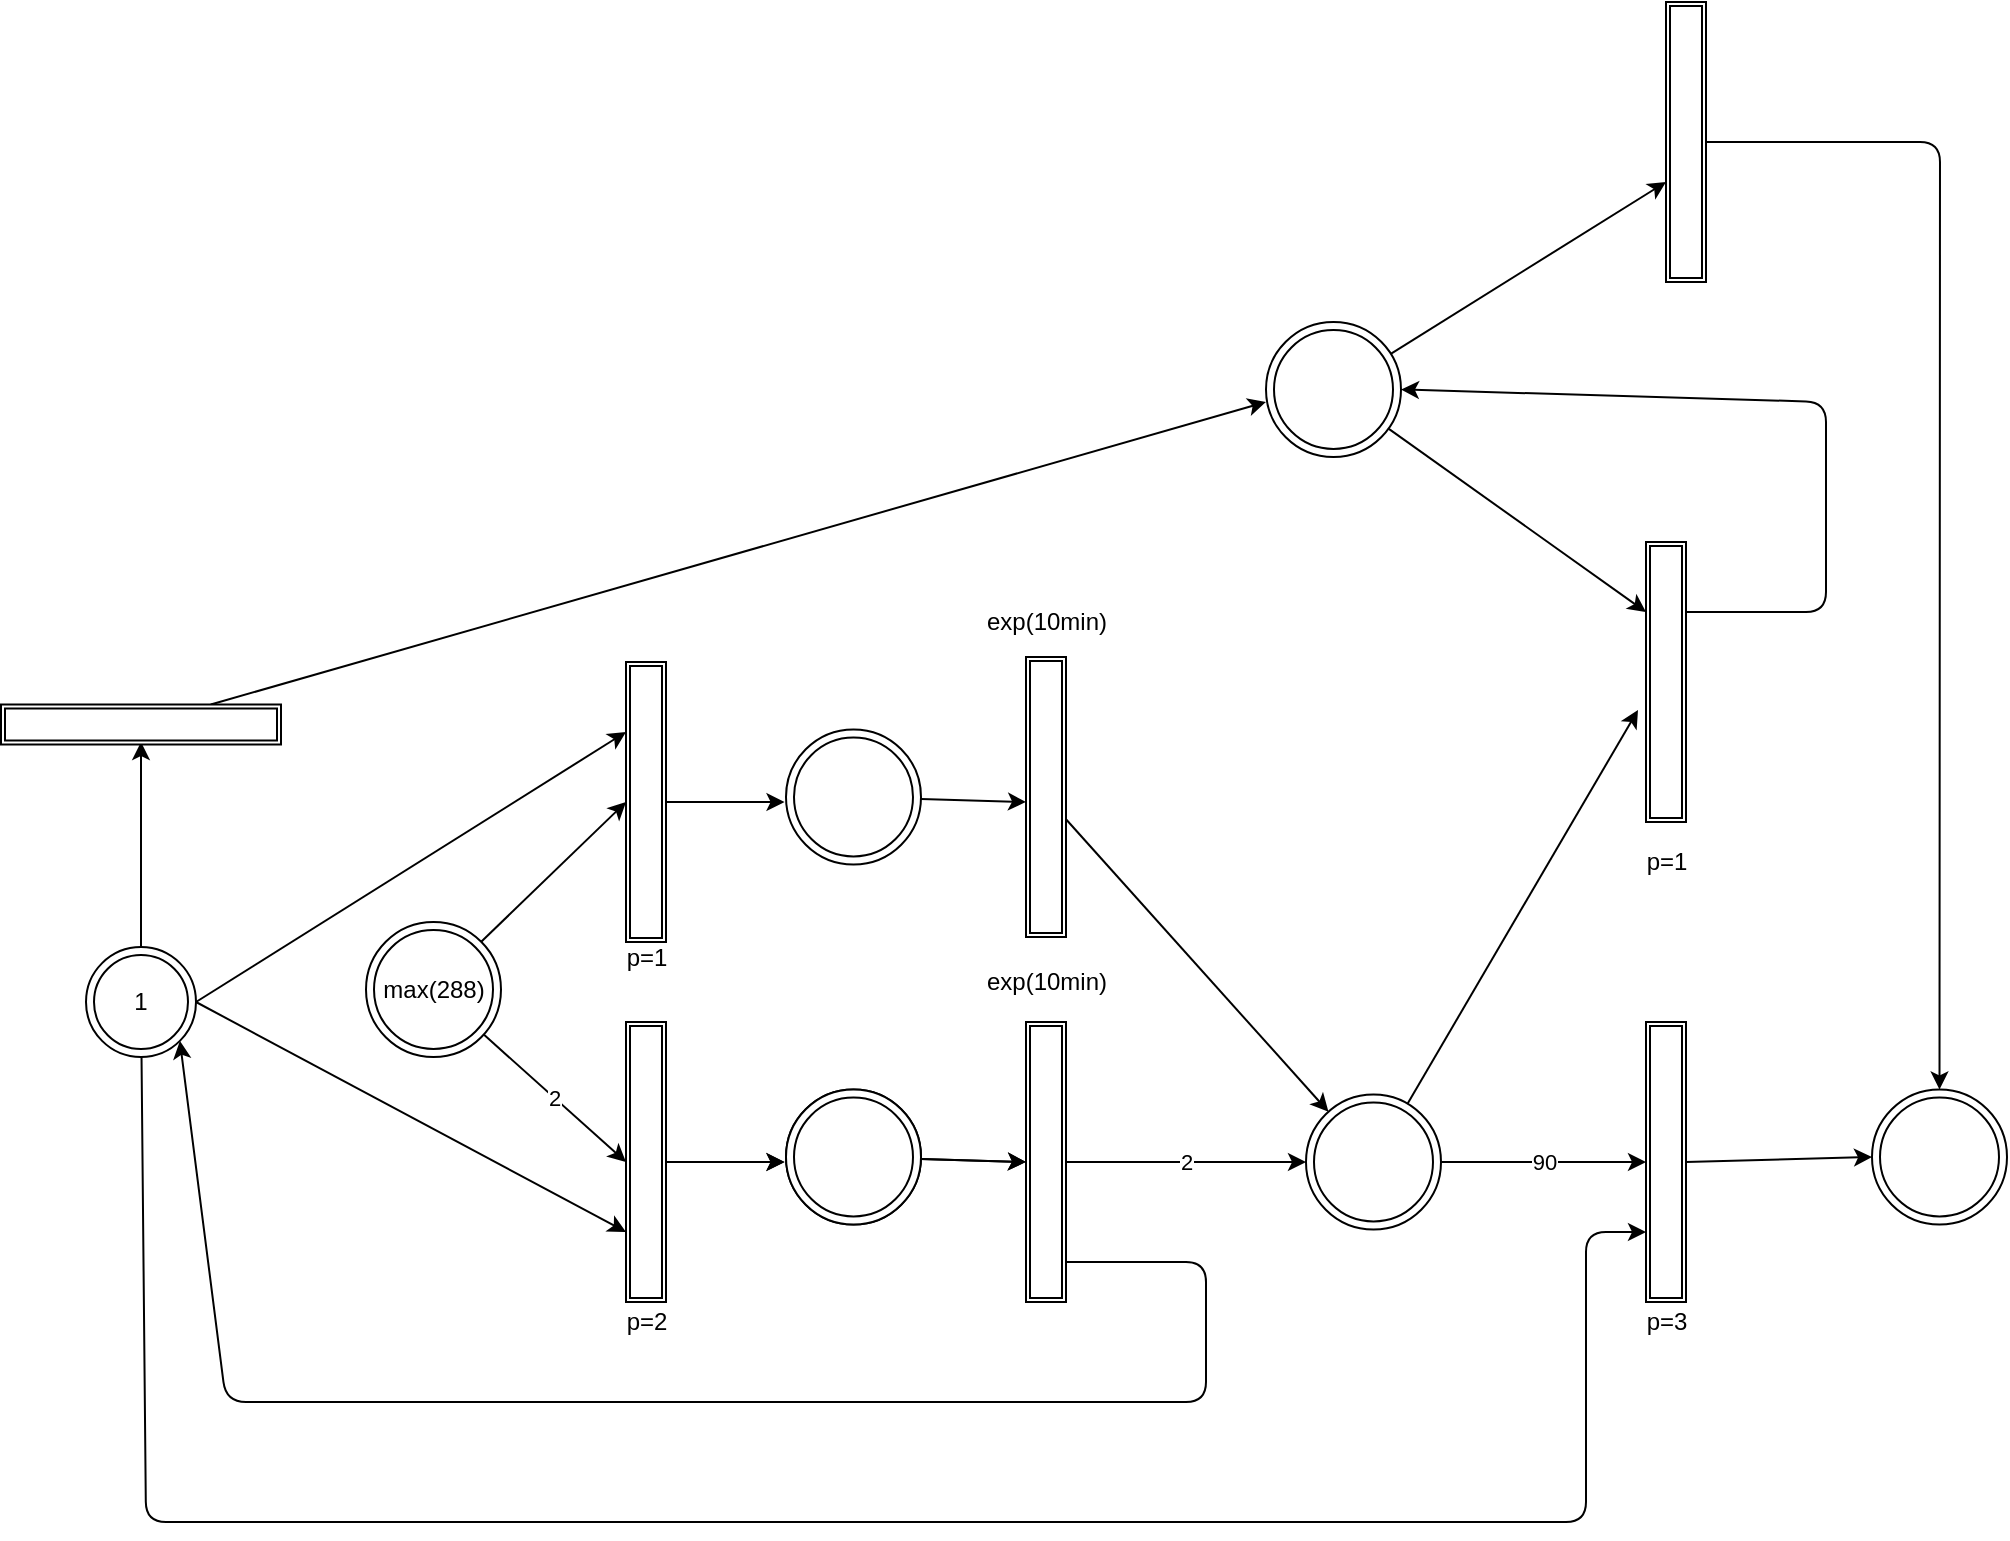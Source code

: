 <mxfile>
    <diagram id="c87qXy51VqpFD1b8CfQG" name="Page-1">
        <mxGraphModel dx="2366" dy="2217" grid="1" gridSize="10" guides="1" tooltips="1" connect="1" arrows="1" fold="1" page="1" pageScale="1" pageWidth="850" pageHeight="1100" math="0" shadow="0">
            <root>
                <mxCell id="0"/>
                <mxCell id="1" parent="0"/>
                <mxCell id="10" style="edgeStyle=none;html=1;entryX=-0.011;entryY=0.537;entryDx=0;entryDy=0;entryPerimeter=0;" edge="1" parent="1" source="3" target="9">
                    <mxGeometry relative="1" as="geometry">
                        <mxPoint x="-80" y="228" as="targetPoint"/>
                    </mxGeometry>
                </mxCell>
                <mxCell id="3" value="" style="shape=ext;double=1;rounded=0;whiteSpace=wrap;html=1;" vertex="1" parent="1">
                    <mxGeometry x="-160" y="160" width="20" height="140" as="geometry"/>
                </mxCell>
                <mxCell id="34" style="edgeStyle=none;html=1;entryX=0;entryY=0.75;entryDx=0;entryDy=0;" edge="1" parent="1" source="4" target="24">
                    <mxGeometry relative="1" as="geometry">
                        <Array as="points">
                            <mxPoint x="-400" y="410"/>
                            <mxPoint x="320" y="410"/>
                            <mxPoint x="320" y="265"/>
                        </Array>
                    </mxGeometry>
                </mxCell>
                <mxCell id="51" style="edgeStyle=none;html=1;exitX=1;exitY=0.5;exitDx=0;exitDy=0;entryX=0;entryY=0.25;entryDx=0;entryDy=0;" edge="1" parent="1" source="4" target="41">
                    <mxGeometry relative="1" as="geometry"/>
                </mxCell>
                <mxCell id="52" style="edgeStyle=none;html=1;exitX=1;exitY=0.5;exitDx=0;exitDy=0;entryX=0;entryY=0.75;entryDx=0;entryDy=0;" edge="1" parent="1" source="4" target="36">
                    <mxGeometry relative="1" as="geometry"/>
                </mxCell>
                <mxCell id="55" style="edgeStyle=none;html=1;" edge="1" parent="1" source="4">
                    <mxGeometry relative="1" as="geometry">
                        <mxPoint x="-402.5" y="20" as="targetPoint"/>
                    </mxGeometry>
                </mxCell>
                <mxCell id="4" value="1" style="ellipse;shape=doubleEllipse;whiteSpace=wrap;html=1;aspect=fixed;" vertex="1" parent="1">
                    <mxGeometry x="-430" y="122.5" width="55" height="55" as="geometry"/>
                </mxCell>
                <mxCell id="7" value="2" style="edgeStyle=none;html=1;entryX=0;entryY=0.5;entryDx=0;entryDy=0;" edge="1" parent="1" source="6" target="3">
                    <mxGeometry relative="1" as="geometry"/>
                </mxCell>
                <mxCell id="46" style="edgeStyle=none;html=1;exitX=1;exitY=0;exitDx=0;exitDy=0;entryX=0;entryY=0.5;entryDx=0;entryDy=0;" edge="1" parent="1" source="6" target="41">
                    <mxGeometry relative="1" as="geometry"/>
                </mxCell>
                <mxCell id="6" value="max(288)" style="ellipse;shape=doubleEllipse;whiteSpace=wrap;html=1;aspect=fixed;" vertex="1" parent="1">
                    <mxGeometry x="-290" y="110" width="67.5" height="67.5" as="geometry"/>
                </mxCell>
                <mxCell id="14" style="edgeStyle=none;html=1;entryX=0;entryY=0.5;entryDx=0;entryDy=0;" edge="1" parent="1" source="9" target="15">
                    <mxGeometry relative="1" as="geometry">
                        <mxPoint x="40" y="227.5" as="targetPoint"/>
                    </mxGeometry>
                </mxCell>
                <mxCell id="9" value="" style="ellipse;shape=doubleEllipse;whiteSpace=wrap;html=1;aspect=fixed;" vertex="1" parent="1">
                    <mxGeometry x="-80" y="193.75" width="67.5" height="67.5" as="geometry"/>
                </mxCell>
                <mxCell id="16" style="edgeStyle=none;html=1;entryX=1;entryY=1;entryDx=0;entryDy=0;exitX=1;exitY=0.857;exitDx=0;exitDy=0;exitPerimeter=0;" edge="1" parent="1" source="15" target="4">
                    <mxGeometry relative="1" as="geometry">
                        <Array as="points">
                            <mxPoint x="130" y="280"/>
                            <mxPoint x="130" y="350"/>
                            <mxPoint x="-360" y="350"/>
                        </Array>
                    </mxGeometry>
                </mxCell>
                <mxCell id="17" value="2" style="edgeStyle=none;html=1;" edge="1" parent="1" source="15">
                    <mxGeometry relative="1" as="geometry">
                        <mxPoint x="180" y="230" as="targetPoint"/>
                    </mxGeometry>
                </mxCell>
                <mxCell id="15" value="" style="shape=ext;double=1;rounded=0;whiteSpace=wrap;html=1;" vertex="1" parent="1">
                    <mxGeometry x="40" y="160" width="20" height="140" as="geometry"/>
                </mxCell>
                <mxCell id="25" value="90" style="edgeStyle=none;html=1;" edge="1" parent="1" source="18" target="24">
                    <mxGeometry relative="1" as="geometry"/>
                </mxCell>
                <mxCell id="54" style="edgeStyle=none;html=1;entryX=-0.2;entryY=0.6;entryDx=0;entryDy=0;entryPerimeter=0;" edge="1" parent="1" source="18" target="53">
                    <mxGeometry relative="1" as="geometry"/>
                </mxCell>
                <mxCell id="18" value="" style="ellipse;shape=doubleEllipse;whiteSpace=wrap;html=1;aspect=fixed;" vertex="1" parent="1">
                    <mxGeometry x="180" y="196.25" width="67.5" height="67.5" as="geometry"/>
                </mxCell>
                <mxCell id="19" value="exp(10min)" style="text;html=1;align=center;verticalAlign=middle;resizable=0;points=[];autosize=1;strokeColor=none;fillColor=none;" vertex="1" parent="1">
                    <mxGeometry x="10" y="130" width="80" height="20" as="geometry"/>
                </mxCell>
                <mxCell id="29" style="edgeStyle=none;html=1;exitX=1;exitY=0.5;exitDx=0;exitDy=0;entryX=0;entryY=0.5;entryDx=0;entryDy=0;" edge="1" parent="1" source="24" target="30">
                    <mxGeometry relative="1" as="geometry">
                        <mxPoint x="213.5" y="410.0" as="targetPoint"/>
                    </mxGeometry>
                </mxCell>
                <mxCell id="24" value="" style="shape=ext;double=1;rounded=0;whiteSpace=wrap;html=1;rotation=0;" vertex="1" parent="1">
                    <mxGeometry x="350" y="160" width="20" height="140" as="geometry"/>
                </mxCell>
                <mxCell id="28" value="p=3" style="text;html=1;align=center;verticalAlign=middle;resizable=0;points=[];autosize=1;strokeColor=none;fillColor=none;" vertex="1" parent="1">
                    <mxGeometry x="340" y="300" width="40" height="20" as="geometry"/>
                </mxCell>
                <mxCell id="30" value="" style="ellipse;shape=doubleEllipse;whiteSpace=wrap;html=1;aspect=fixed;" vertex="1" parent="1">
                    <mxGeometry x="463" y="193.75" width="67.5" height="67.5" as="geometry"/>
                </mxCell>
                <mxCell id="36" value="" style="shape=ext;double=1;rounded=0;whiteSpace=wrap;html=1;" vertex="1" parent="1">
                    <mxGeometry x="-160" y="160" width="20" height="140" as="geometry"/>
                </mxCell>
                <mxCell id="37" value="" style="ellipse;shape=doubleEllipse;whiteSpace=wrap;html=1;aspect=fixed;" vertex="1" parent="1">
                    <mxGeometry x="-80" y="193.75" width="67.5" height="67.5" as="geometry"/>
                </mxCell>
                <mxCell id="38" style="edgeStyle=none;html=1;entryX=-0.011;entryY=0.537;entryDx=0;entryDy=0;entryPerimeter=0;" edge="1" source="36" target="37" parent="1">
                    <mxGeometry relative="1" as="geometry">
                        <mxPoint x="-80" y="228" as="targetPoint"/>
                    </mxGeometry>
                </mxCell>
                <mxCell id="39" style="edgeStyle=none;html=1;entryX=0;entryY=0.5;entryDx=0;entryDy=0;" edge="1" source="37" parent="1">
                    <mxGeometry relative="1" as="geometry">
                        <mxPoint x="40" y="230" as="targetPoint"/>
                    </mxGeometry>
                </mxCell>
                <mxCell id="40" value="exp(10min)" style="text;html=1;align=center;verticalAlign=middle;resizable=0;points=[];autosize=1;strokeColor=none;fillColor=none;" vertex="1" parent="1">
                    <mxGeometry x="10" y="-50" width="80" height="20" as="geometry"/>
                </mxCell>
                <mxCell id="41" value="" style="shape=ext;double=1;rounded=0;whiteSpace=wrap;html=1;" vertex="1" parent="1">
                    <mxGeometry x="-160" y="-20" width="20" height="140" as="geometry"/>
                </mxCell>
                <mxCell id="42" value="" style="ellipse;shape=doubleEllipse;whiteSpace=wrap;html=1;aspect=fixed;" vertex="1" parent="1">
                    <mxGeometry x="-80" y="13.75" width="67.5" height="67.5" as="geometry"/>
                </mxCell>
                <mxCell id="43" style="edgeStyle=none;html=1;entryX=-0.011;entryY=0.537;entryDx=0;entryDy=0;entryPerimeter=0;" edge="1" parent="1" source="41" target="42">
                    <mxGeometry relative="1" as="geometry">
                        <mxPoint x="-80" y="48" as="targetPoint"/>
                    </mxGeometry>
                </mxCell>
                <mxCell id="44" style="edgeStyle=none;html=1;entryX=0;entryY=0.5;entryDx=0;entryDy=0;" edge="1" parent="1" source="42">
                    <mxGeometry relative="1" as="geometry">
                        <mxPoint x="40" y="50" as="targetPoint"/>
                    </mxGeometry>
                </mxCell>
                <mxCell id="47" style="edgeStyle=none;html=1;" edge="1" parent="1" source="45" target="18">
                    <mxGeometry relative="1" as="geometry"/>
                </mxCell>
                <mxCell id="45" value="" style="shape=ext;double=1;rounded=0;whiteSpace=wrap;html=1;" vertex="1" parent="1">
                    <mxGeometry x="40" y="-22.5" width="20" height="140" as="geometry"/>
                </mxCell>
                <mxCell id="48" value="p=2" style="text;html=1;align=center;verticalAlign=middle;resizable=0;points=[];autosize=1;strokeColor=none;fillColor=none;" vertex="1" parent="1">
                    <mxGeometry x="-170" y="300" width="40" height="20" as="geometry"/>
                </mxCell>
                <mxCell id="62" style="edgeStyle=none;html=1;exitX=1;exitY=0.25;exitDx=0;exitDy=0;entryX=1;entryY=0.5;entryDx=0;entryDy=0;" edge="1" parent="1" source="53" target="59">
                    <mxGeometry relative="1" as="geometry">
                        <mxPoint x="430" y="-150" as="targetPoint"/>
                        <Array as="points">
                            <mxPoint x="440" y="-45"/>
                            <mxPoint x="440" y="-150"/>
                        </Array>
                    </mxGeometry>
                </mxCell>
                <mxCell id="53" value="" style="shape=ext;double=1;rounded=0;whiteSpace=wrap;html=1;rotation=0;" vertex="1" parent="1">
                    <mxGeometry x="350" y="-80" width="20" height="140" as="geometry"/>
                </mxCell>
                <mxCell id="58" style="edgeStyle=none;html=1;" edge="1" parent="1" source="56">
                    <mxGeometry relative="1" as="geometry">
                        <mxPoint x="160" y="-150" as="targetPoint"/>
                    </mxGeometry>
                </mxCell>
                <mxCell id="56" value="" style="shape=ext;double=1;rounded=0;whiteSpace=wrap;html=1;rotation=90;" vertex="1" parent="1">
                    <mxGeometry x="-412.5" y="-58.75" width="20" height="140" as="geometry"/>
                </mxCell>
                <mxCell id="57" value="p=1" style="text;html=1;align=center;verticalAlign=middle;resizable=0;points=[];autosize=1;strokeColor=none;fillColor=none;" vertex="1" parent="1">
                    <mxGeometry x="-170" y="117.5" width="40" height="20" as="geometry"/>
                </mxCell>
                <mxCell id="60" style="edgeStyle=none;html=1;entryX=0;entryY=0.25;entryDx=0;entryDy=0;" edge="1" parent="1" source="59" target="53">
                    <mxGeometry relative="1" as="geometry"/>
                </mxCell>
                <mxCell id="64" style="edgeStyle=none;html=1;" edge="1" parent="1" source="59">
                    <mxGeometry relative="1" as="geometry">
                        <mxPoint x="360" y="-260" as="targetPoint"/>
                    </mxGeometry>
                </mxCell>
                <mxCell id="59" value="" style="ellipse;shape=doubleEllipse;whiteSpace=wrap;html=1;aspect=fixed;" vertex="1" parent="1">
                    <mxGeometry x="160" y="-190" width="67.5" height="67.5" as="geometry"/>
                </mxCell>
                <mxCell id="63" value="p=1" style="text;html=1;align=center;verticalAlign=middle;resizable=0;points=[];autosize=1;strokeColor=none;fillColor=none;" vertex="1" parent="1">
                    <mxGeometry x="340" y="70" width="40" height="20" as="geometry"/>
                </mxCell>
                <mxCell id="66" style="edgeStyle=none;html=1;entryX=0.5;entryY=0;entryDx=0;entryDy=0;" edge="1" parent="1" source="65" target="30">
                    <mxGeometry relative="1" as="geometry">
                        <Array as="points">
                            <mxPoint x="497" y="-280"/>
                        </Array>
                    </mxGeometry>
                </mxCell>
                <mxCell id="65" value="" style="shape=ext;double=1;rounded=0;whiteSpace=wrap;html=1;rotation=0;" vertex="1" parent="1">
                    <mxGeometry x="360" y="-350" width="20" height="140" as="geometry"/>
                </mxCell>
            </root>
        </mxGraphModel>
    </diagram>
</mxfile>